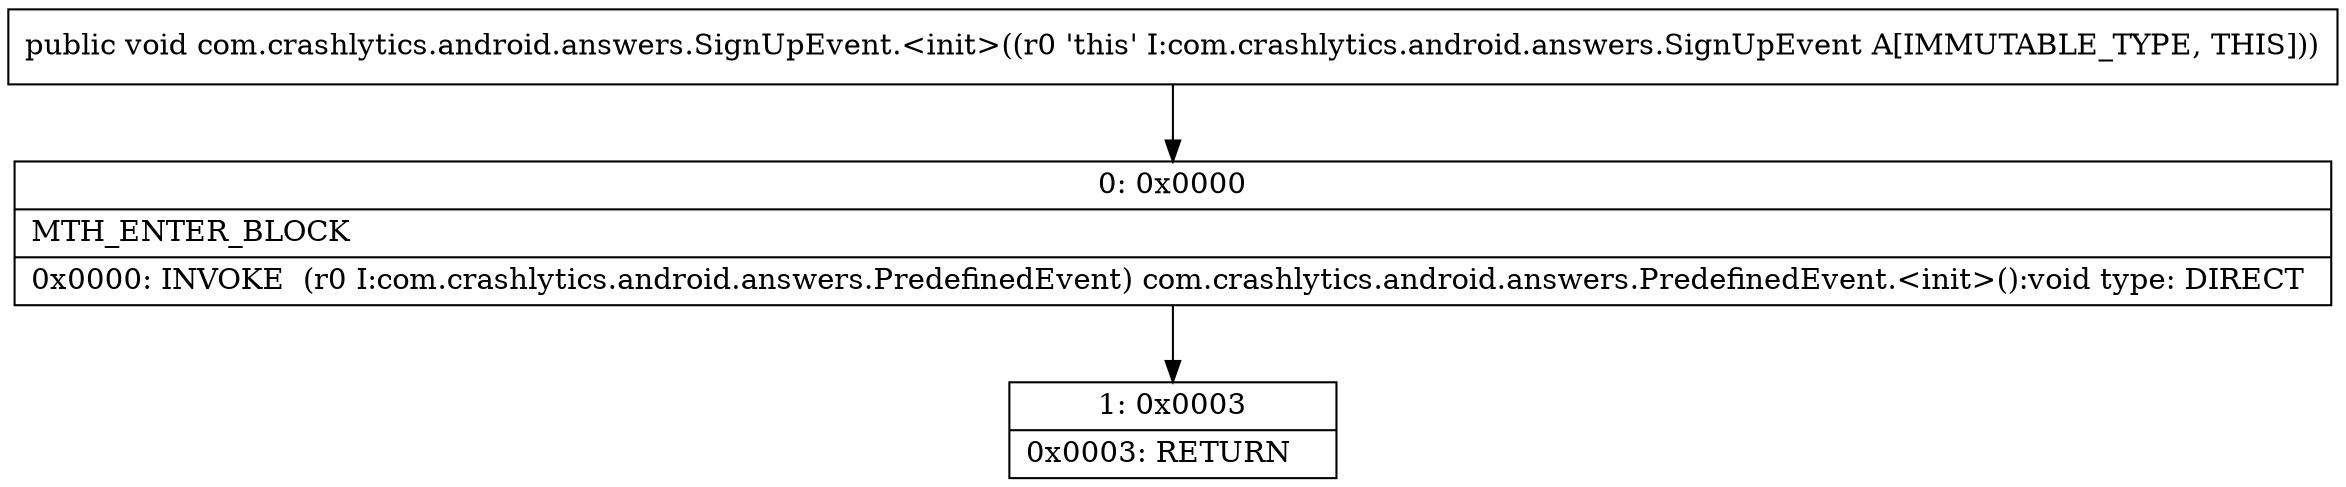 digraph "CFG forcom.crashlytics.android.answers.SignUpEvent.\<init\>()V" {
Node_0 [shape=record,label="{0\:\ 0x0000|MTH_ENTER_BLOCK\l|0x0000: INVOKE  (r0 I:com.crashlytics.android.answers.PredefinedEvent) com.crashlytics.android.answers.PredefinedEvent.\<init\>():void type: DIRECT \l}"];
Node_1 [shape=record,label="{1\:\ 0x0003|0x0003: RETURN   \l}"];
MethodNode[shape=record,label="{public void com.crashlytics.android.answers.SignUpEvent.\<init\>((r0 'this' I:com.crashlytics.android.answers.SignUpEvent A[IMMUTABLE_TYPE, THIS])) }"];
MethodNode -> Node_0;
Node_0 -> Node_1;
}


